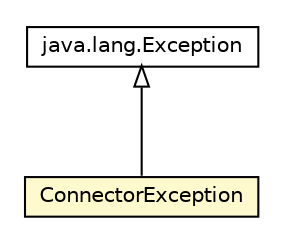 #!/usr/local/bin/dot
#
# Class diagram 
# Generated by UMLGraph version 5.4 (http://www.umlgraph.org/)
#

digraph G {
	edge [fontname="Helvetica",fontsize=10,labelfontname="Helvetica",labelfontsize=10];
	node [fontname="Helvetica",fontsize=10,shape=plaintext];
	nodesep=0.25;
	ranksep=0.5;
	// com.singularity.ee.connectors.api.ConnectorException
	c411 [label=<<table title="com.singularity.ee.connectors.api.ConnectorException" border="0" cellborder="1" cellspacing="0" cellpadding="2" port="p" bgcolor="lemonChiffon" href="./ConnectorException.html">
		<tr><td><table border="0" cellspacing="0" cellpadding="1">
<tr><td align="center" balign="center"> ConnectorException </td></tr>
		</table></td></tr>
		</table>>, URL="./ConnectorException.html", fontname="Helvetica", fontcolor="black", fontsize=10.0];
	//com.singularity.ee.connectors.api.ConnectorException extends java.lang.Exception
	c453:p -> c411:p [dir=back,arrowtail=empty];
	// java.lang.Exception
	c453 [label=<<table title="java.lang.Exception" border="0" cellborder="1" cellspacing="0" cellpadding="2" port="p" href="http://download.oracle.com/javase/5/docs/api/java/lang/Exception.html">
		<tr><td><table border="0" cellspacing="0" cellpadding="1">
<tr><td align="center" balign="center"> java.lang.Exception </td></tr>
		</table></td></tr>
		</table>>, URL="http://download.oracle.com/javase/5/docs/api/java/lang/Exception.html", fontname="Helvetica", fontcolor="black", fontsize=10.0];
}

